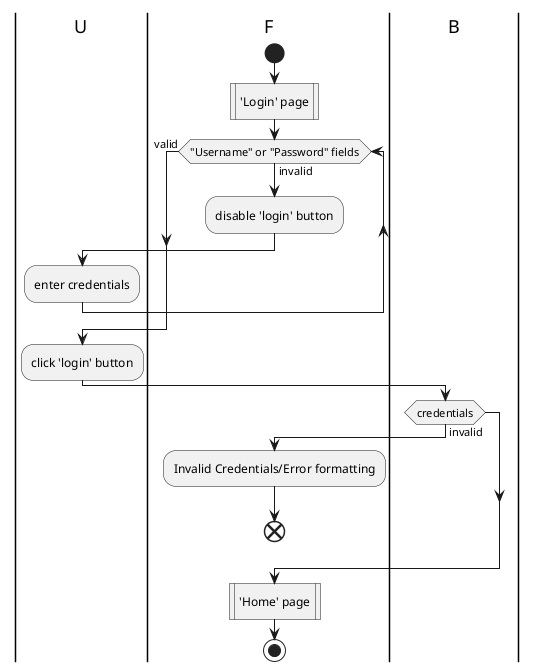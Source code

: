 @startuml Login Form
|U|
|F|
|B|

|F|
start
:'Login' page|
while ("Username" or "Password" fields) is (invalid)
  :disable 'login' button;
  |U|
  :enter credentials;
endwhile (valid)
|U|
:click 'login' button;
|B|
if (credentials) then (invalid)
  |F|
  :Invalid Credentials/Error formatting;
  end
endif  
  |F|
  :'Home' page|
  stop
  
@enduml